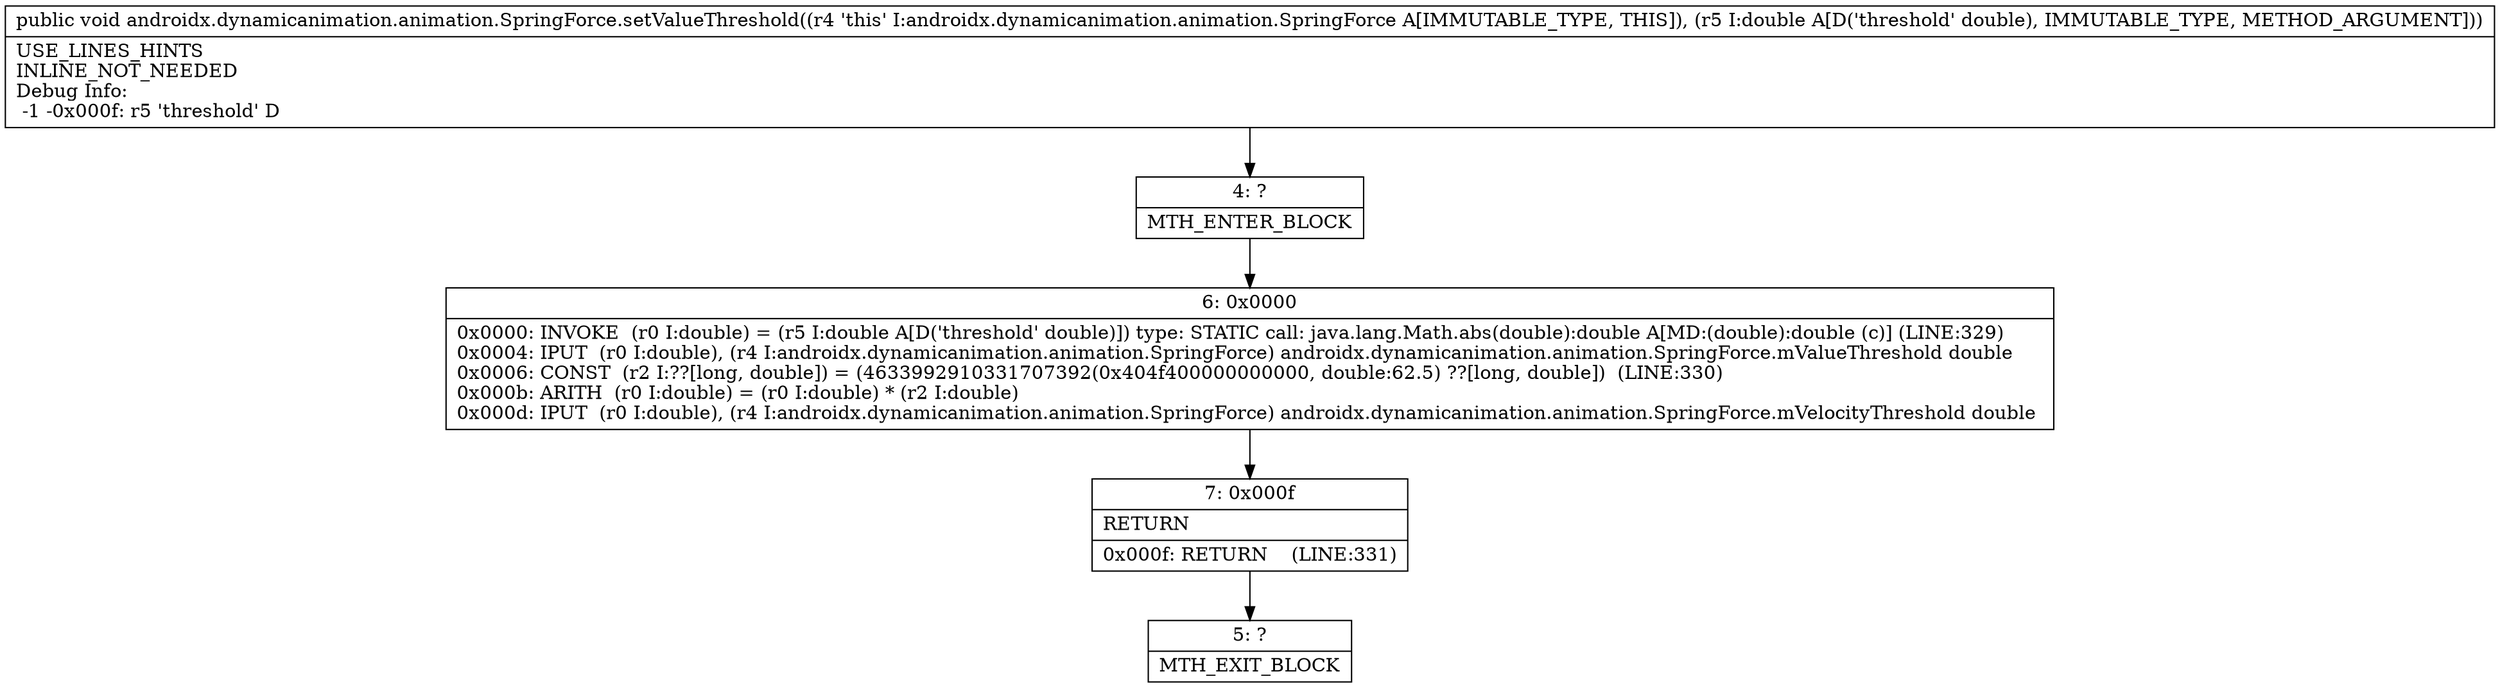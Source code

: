 digraph "CFG forandroidx.dynamicanimation.animation.SpringForce.setValueThreshold(D)V" {
Node_4 [shape=record,label="{4\:\ ?|MTH_ENTER_BLOCK\l}"];
Node_6 [shape=record,label="{6\:\ 0x0000|0x0000: INVOKE  (r0 I:double) = (r5 I:double A[D('threshold' double)]) type: STATIC call: java.lang.Math.abs(double):double A[MD:(double):double (c)] (LINE:329)\l0x0004: IPUT  (r0 I:double), (r4 I:androidx.dynamicanimation.animation.SpringForce) androidx.dynamicanimation.animation.SpringForce.mValueThreshold double \l0x0006: CONST  (r2 I:??[long, double]) = (4633992910331707392(0x404f400000000000, double:62.5) ??[long, double])  (LINE:330)\l0x000b: ARITH  (r0 I:double) = (r0 I:double) * (r2 I:double) \l0x000d: IPUT  (r0 I:double), (r4 I:androidx.dynamicanimation.animation.SpringForce) androidx.dynamicanimation.animation.SpringForce.mVelocityThreshold double \l}"];
Node_7 [shape=record,label="{7\:\ 0x000f|RETURN\l|0x000f: RETURN    (LINE:331)\l}"];
Node_5 [shape=record,label="{5\:\ ?|MTH_EXIT_BLOCK\l}"];
MethodNode[shape=record,label="{public void androidx.dynamicanimation.animation.SpringForce.setValueThreshold((r4 'this' I:androidx.dynamicanimation.animation.SpringForce A[IMMUTABLE_TYPE, THIS]), (r5 I:double A[D('threshold' double), IMMUTABLE_TYPE, METHOD_ARGUMENT]))  | USE_LINES_HINTS\lINLINE_NOT_NEEDED\lDebug Info:\l  \-1 \-0x000f: r5 'threshold' D\l}"];
MethodNode -> Node_4;Node_4 -> Node_6;
Node_6 -> Node_7;
Node_7 -> Node_5;
}

